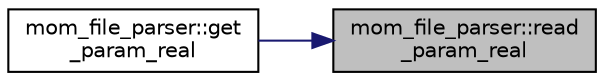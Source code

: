 digraph "mom_file_parser::read_param_real"
{
 // INTERACTIVE_SVG=YES
 // LATEX_PDF_SIZE
  edge [fontname="Helvetica",fontsize="10",labelfontname="Helvetica",labelfontsize="10"];
  node [fontname="Helvetica",fontsize="10",shape=record];
  rankdir="RL";
  Node1 [label="mom_file_parser::read\l_param_real",height=0.2,width=0.4,color="black", fillcolor="grey75", style="filled", fontcolor="black",tooltip="This subroutine reads the value of a real model parameter from a parameter file."];
  Node1 -> Node2 [dir="back",color="midnightblue",fontsize="10",style="solid",fontname="Helvetica"];
  Node2 [label="mom_file_parser::get\l_param_real",height=0.2,width=0.4,color="black", fillcolor="white", style="filled",URL="$namespacemom__file__parser.html#a2d6fb93c7802322c2ed145413aacaf30",tooltip="This subroutine reads the value of a real model parameter from a parameter file and logs it in docume..."];
}
